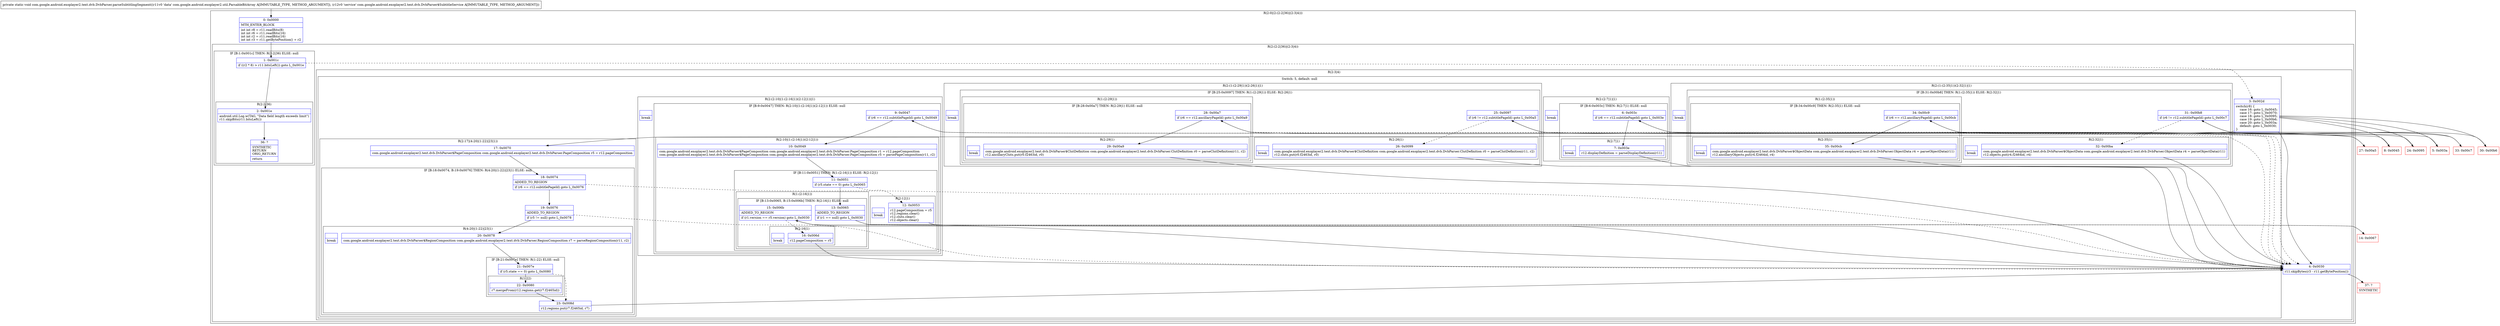 digraph "CFG forcom.google.android.exoplayer2.text.dvb.DvbParser.parseSubtitlingSegment(Lcom\/google\/android\/exoplayer2\/util\/ParsableBitArray;Lcom\/google\/android\/exoplayer2\/text\/dvb\/DvbParser$SubtitleService;)V" {
subgraph cluster_Region_280984503 {
label = "R(2:0|(2:(2:2|36)|(2:3|4)))";
node [shape=record,color=blue];
Node_0 [shape=record,label="{0\:\ 0x0000|MTH_ENTER_BLOCK\l|int int r8 = r11.readBits(8)\lint int r6 = r11.readBits(16)\lint int r2 = r11.readBits(16)\lint int r3 = r11.getBytePosition() + r2\l}"];
subgraph cluster_Region_1378783619 {
label = "R(2:(2:2|36)|(2:3|4))";
node [shape=record,color=blue];
subgraph cluster_IfRegion_838022943 {
label = "IF [B:1:0x001c] THEN: R(2:2|36) ELSE: null";
node [shape=record,color=blue];
Node_1 [shape=record,label="{1\:\ 0x001c|if ((r2 * 8) \> r11.bitsLeft()) goto L_0x001e\l}"];
subgraph cluster_Region_380433311 {
label = "R(2:2|36)";
node [shape=record,color=blue];
Node_2 [shape=record,label="{2\:\ 0x001e|android.util.Log.w(TAG, \"Data field length exceeds limit\")\lr11.skipBits(r11.bitsLeft())\l}"];
Node_36 [shape=record,label="{36\:\ ?|SYNTHETIC\lRETURN\lORIG_RETURN\l|return\l}"];
}
}
subgraph cluster_Region_646298104 {
label = "R(2:3|4)";
node [shape=record,color=blue];
subgraph cluster_SwitchRegion_1581261683 {
label = "Switch: 5, default: null";
node [shape=record,color=blue];
Node_3 [shape=record,label="{3\:\ 0x002d|switch(r8) \{\l    case 16: goto L_0x0045;\l    case 17: goto L_0x0070;\l    case 18: goto L_0x0095;\l    case 19: goto L_0x00b6;\l    case 20: goto L_0x003a;\l    default: goto L_0x0030;\l\}\l}"];
subgraph cluster_Region_27615131 {
label = "R(2:(2:10|(1:(2:16|1))(2:12|1))|1)";
node [shape=record,color=blue];
subgraph cluster_IfRegion_767751959 {
label = "IF [B:9:0x0047] THEN: R(2:10|(1:(2:16|1))(2:12|1)) ELSE: null";
node [shape=record,color=blue];
Node_9 [shape=record,label="{9\:\ 0x0047|if (r6 == r12.subtitlePageId) goto L_0x0049\l}"];
subgraph cluster_Region_1118086582 {
label = "R(2:10|(1:(2:16|1))(2:12|1))";
node [shape=record,color=blue];
Node_10 [shape=record,label="{10\:\ 0x0049|com.google.android.exoplayer2.text.dvb.DvbParser$PageComposition com.google.android.exoplayer2.text.dvb.DvbParser.PageComposition r1 = r12.pageComposition\lcom.google.android.exoplayer2.text.dvb.DvbParser$PageComposition com.google.android.exoplayer2.text.dvb.DvbParser.PageComposition r5 = parsePageComposition(r11, r2)\l}"];
subgraph cluster_IfRegion_1134097415 {
label = "IF [B:11:0x0051] THEN: R(1:(2:16|1)) ELSE: R(2:12|1)";
node [shape=record,color=blue];
Node_11 [shape=record,label="{11\:\ 0x0051|if (r5.state == 0) goto L_0x0065\l}"];
subgraph cluster_Region_513900177 {
label = "R(1:(2:16|1))";
node [shape=record,color=blue];
subgraph cluster_IfRegion_878902075 {
label = "IF [B:13:0x0065, B:15:0x006b] THEN: R(2:16|1) ELSE: null";
node [shape=record,color=blue];
Node_13 [shape=record,label="{13\:\ 0x0065|ADDED_TO_REGION\l|if (r1 == null) goto L_0x0030\l}"];
Node_15 [shape=record,label="{15\:\ 0x006b|ADDED_TO_REGION\l|if (r1.version == r5.version) goto L_0x0030\l}"];
subgraph cluster_Region_917482257 {
label = "R(2:16|1)";
node [shape=record,color=blue];
Node_16 [shape=record,label="{16\:\ 0x006d|r12.pageComposition = r5\l}"];
Node_InsnContainer_950359631 [shape=record,label="{|break\l}"];
}
}
}
subgraph cluster_Region_1109624241 {
label = "R(2:12|1)";
node [shape=record,color=blue];
Node_12 [shape=record,label="{12\:\ 0x0053|r12.pageComposition = r5\lr12.regions.clear()\lr12.cluts.clear()\lr12.objects.clear()\l}"];
Node_InsnContainer_1231321807 [shape=record,label="{|break\l}"];
}
}
}
}
Node_InsnContainer_1654042111 [shape=record,label="{|break\l}"];
}
subgraph cluster_Region_304919588 {
label = "R(2:17|(4:20|(1:22)|23|1))";
node [shape=record,color=blue];
Node_17 [shape=record,label="{17\:\ 0x0070|com.google.android.exoplayer2.text.dvb.DvbParser$PageComposition com.google.android.exoplayer2.text.dvb.DvbParser.PageComposition r5 = r12.pageComposition\l}"];
subgraph cluster_IfRegion_1361640710 {
label = "IF [B:18:0x0074, B:19:0x0076] THEN: R(4:20|(1:22)|23|1) ELSE: null";
node [shape=record,color=blue];
Node_18 [shape=record,label="{18\:\ 0x0074|ADDED_TO_REGION\l|if (r6 == r12.subtitlePageId) goto L_0x0076\l}"];
Node_19 [shape=record,label="{19\:\ 0x0076|ADDED_TO_REGION\l|if (r5 != null) goto L_0x0078\l}"];
subgraph cluster_Region_397598828 {
label = "R(4:20|(1:22)|23|1)";
node [shape=record,color=blue];
Node_20 [shape=record,label="{20\:\ 0x0078|com.google.android.exoplayer2.text.dvb.DvbParser$RegionComposition com.google.android.exoplayer2.text.dvb.DvbParser.RegionComposition r7 = parseRegionComposition(r11, r2)\l}"];
subgraph cluster_IfRegion_434996704 {
label = "IF [B:21:0x007e] THEN: R(1:22) ELSE: null";
node [shape=record,color=blue];
Node_21 [shape=record,label="{21\:\ 0x007e|if (r5.state == 0) goto L_0x0080\l}"];
subgraph cluster_Region_457046181 {
label = "R(1:22)";
node [shape=record,color=blue];
Node_22 [shape=record,label="{22\:\ 0x0080|r7.mergeFrom(r12.regions.get(r7.f2465id))\l}"];
}
}
Node_23 [shape=record,label="{23\:\ 0x008d|r12.regions.put(r7.f2465id, r7)\l}"];
Node_InsnContainer_2010518218 [shape=record,label="{|break\l}"];
}
}
}
subgraph cluster_Region_1699951953 {
label = "R(2:(1:(2:29|1))(2:26|1)|1)";
node [shape=record,color=blue];
subgraph cluster_IfRegion_975263319 {
label = "IF [B:25:0x0097] THEN: R(1:(2:29|1)) ELSE: R(2:26|1)";
node [shape=record,color=blue];
Node_25 [shape=record,label="{25\:\ 0x0097|if (r6 != r12.subtitlePageId) goto L_0x00a5\l}"];
subgraph cluster_Region_260802870 {
label = "R(1:(2:29|1))";
node [shape=record,color=blue];
subgraph cluster_IfRegion_1696969179 {
label = "IF [B:28:0x00a7] THEN: R(2:29|1) ELSE: null";
node [shape=record,color=blue];
Node_28 [shape=record,label="{28\:\ 0x00a7|if (r6 == r12.ancillaryPageId) goto L_0x00a9\l}"];
subgraph cluster_Region_1770566807 {
label = "R(2:29|1)";
node [shape=record,color=blue];
Node_29 [shape=record,label="{29\:\ 0x00a9|com.google.android.exoplayer2.text.dvb.DvbParser$ClutDefinition com.google.android.exoplayer2.text.dvb.DvbParser.ClutDefinition r0 = parseClutDefinition(r11, r2)\lr12.ancillaryCluts.put(r0.f2463id, r0)\l}"];
Node_InsnContainer_1478829165 [shape=record,label="{|break\l}"];
}
}
}
subgraph cluster_Region_1097547126 {
label = "R(2:26|1)";
node [shape=record,color=blue];
Node_26 [shape=record,label="{26\:\ 0x0099|com.google.android.exoplayer2.text.dvb.DvbParser$ClutDefinition com.google.android.exoplayer2.text.dvb.DvbParser.ClutDefinition r0 = parseClutDefinition(r11, r2)\lr12.cluts.put(r0.f2463id, r0)\l}"];
Node_InsnContainer_522333665 [shape=record,label="{|break\l}"];
}
}
Node_InsnContainer_1663527657 [shape=record,label="{|break\l}"];
}
subgraph cluster_Region_817270146 {
label = "R(2:(1:(2:35|1))(2:32|1)|1)";
node [shape=record,color=blue];
subgraph cluster_IfRegion_1600489511 {
label = "IF [B:31:0x00b8] THEN: R(1:(2:35|1)) ELSE: R(2:32|1)";
node [shape=record,color=blue];
Node_31 [shape=record,label="{31\:\ 0x00b8|if (r6 != r12.subtitlePageId) goto L_0x00c7\l}"];
subgraph cluster_Region_1103221173 {
label = "R(1:(2:35|1))";
node [shape=record,color=blue];
subgraph cluster_IfRegion_1236504064 {
label = "IF [B:34:0x00c9] THEN: R(2:35|1) ELSE: null";
node [shape=record,color=blue];
Node_34 [shape=record,label="{34\:\ 0x00c9|if (r6 == r12.ancillaryPageId) goto L_0x00cb\l}"];
subgraph cluster_Region_640982212 {
label = "R(2:35|1)";
node [shape=record,color=blue];
Node_35 [shape=record,label="{35\:\ 0x00cb|com.google.android.exoplayer2.text.dvb.DvbParser$ObjectData com.google.android.exoplayer2.text.dvb.DvbParser.ObjectData r4 = parseObjectData(r11)\lr12.ancillaryObjects.put(r4.f2464id, r4)\l}"];
Node_InsnContainer_1333961033 [shape=record,label="{|break\l}"];
}
}
}
subgraph cluster_Region_171223193 {
label = "R(2:32|1)";
node [shape=record,color=blue];
Node_32 [shape=record,label="{32\:\ 0x00ba|com.google.android.exoplayer2.text.dvb.DvbParser$ObjectData com.google.android.exoplayer2.text.dvb.DvbParser.ObjectData r4 = parseObjectData(r11)\lr12.objects.put(r4.f2464id, r4)\l}"];
Node_InsnContainer_388688498 [shape=record,label="{|break\l}"];
}
}
Node_InsnContainer_334802824 [shape=record,label="{|break\l}"];
}
subgraph cluster_Region_1551341626 {
label = "R(2:(2:7|1)|1)";
node [shape=record,color=blue];
subgraph cluster_IfRegion_2031155855 {
label = "IF [B:6:0x003c] THEN: R(2:7|1) ELSE: null";
node [shape=record,color=blue];
Node_6 [shape=record,label="{6\:\ 0x003c|if (r6 == r12.subtitlePageId) goto L_0x003e\l}"];
subgraph cluster_Region_103146004 {
label = "R(2:7|1)";
node [shape=record,color=blue];
Node_7 [shape=record,label="{7\:\ 0x003e|r12.displayDefinition = parseDisplayDefinition(r11)\l}"];
Node_InsnContainer_1176297944 [shape=record,label="{|break\l}"];
}
}
Node_InsnContainer_1881312892 [shape=record,label="{|break\l}"];
}
}
Node_4 [shape=record,label="{4\:\ 0x0030|r11.skipBytes(r3 \- r11.getBytePosition())\l}"];
}
}
}
Node_5 [shape=record,color=red,label="{5\:\ 0x003a}"];
Node_8 [shape=record,color=red,label="{8\:\ 0x0045}"];
Node_14 [shape=record,color=red,label="{14\:\ 0x0067}"];
Node_24 [shape=record,color=red,label="{24\:\ 0x0095}"];
Node_27 [shape=record,color=red,label="{27\:\ 0x00a5}"];
Node_30 [shape=record,color=red,label="{30\:\ 0x00b6}"];
Node_33 [shape=record,color=red,label="{33\:\ 0x00c7}"];
Node_37 [shape=record,color=red,label="{37\:\ ?|SYNTHETIC\l}"];
MethodNode[shape=record,label="{private static void com.google.android.exoplayer2.text.dvb.DvbParser.parseSubtitlingSegment((r11v0 'data' com.google.android.exoplayer2.util.ParsableBitArray A[IMMUTABLE_TYPE, METHOD_ARGUMENT]), (r12v0 'service' com.google.android.exoplayer2.text.dvb.DvbParser$SubtitleService A[IMMUTABLE_TYPE, METHOD_ARGUMENT])) }"];
MethodNode -> Node_0;
Node_0 -> Node_1;
Node_1 -> Node_2;
Node_1 -> Node_3[style=dashed];
Node_2 -> Node_36;
Node_3 -> Node_4;
Node_3 -> Node_5;
Node_3 -> Node_8;
Node_3 -> Node_17;
Node_3 -> Node_24;
Node_3 -> Node_30;
Node_9 -> Node_4[style=dashed];
Node_9 -> Node_10;
Node_10 -> Node_11;
Node_11 -> Node_12[style=dashed];
Node_11 -> Node_13;
Node_13 -> Node_4;
Node_13 -> Node_14[style=dashed];
Node_15 -> Node_4;
Node_15 -> Node_16[style=dashed];
Node_16 -> Node_4;
Node_12 -> Node_4;
Node_17 -> Node_18;
Node_18 -> Node_4[style=dashed];
Node_18 -> Node_19;
Node_19 -> Node_4[style=dashed];
Node_19 -> Node_20;
Node_20 -> Node_21;
Node_21 -> Node_22;
Node_21 -> Node_23[style=dashed];
Node_22 -> Node_23;
Node_23 -> Node_4;
Node_25 -> Node_26[style=dashed];
Node_25 -> Node_27;
Node_28 -> Node_4[style=dashed];
Node_28 -> Node_29;
Node_29 -> Node_4;
Node_26 -> Node_4;
Node_31 -> Node_32[style=dashed];
Node_31 -> Node_33;
Node_34 -> Node_4[style=dashed];
Node_34 -> Node_35;
Node_35 -> Node_4;
Node_32 -> Node_4;
Node_6 -> Node_4[style=dashed];
Node_6 -> Node_7;
Node_7 -> Node_4;
Node_4 -> Node_37;
Node_5 -> Node_6;
Node_8 -> Node_9;
Node_14 -> Node_15;
Node_24 -> Node_25;
Node_27 -> Node_28;
Node_30 -> Node_31;
Node_33 -> Node_34;
}

